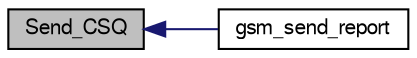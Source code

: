 digraph "Send_CSQ"
{
  edge [fontname="FreeSans",fontsize="10",labelfontname="FreeSans",labelfontsize="10"];
  node [fontname="FreeSans",fontsize="10",shape=record];
  rankdir="LR";
  Node1 [label="Send_CSQ",height=0.2,width=0.4,color="black", fillcolor="grey75", style="filled", fontcolor="black"];
  Node1 -> Node2 [dir="back",color="midnightblue",fontsize="10",style="solid",fontname="FreeSans"];
  Node2 [label="gsm_send_report",height=0.2,width=0.4,color="black", fillcolor="white", style="filled",URL="$gsm_8h.html#a33e7ecfe148c88a999561d74395fd9eb"];
}
